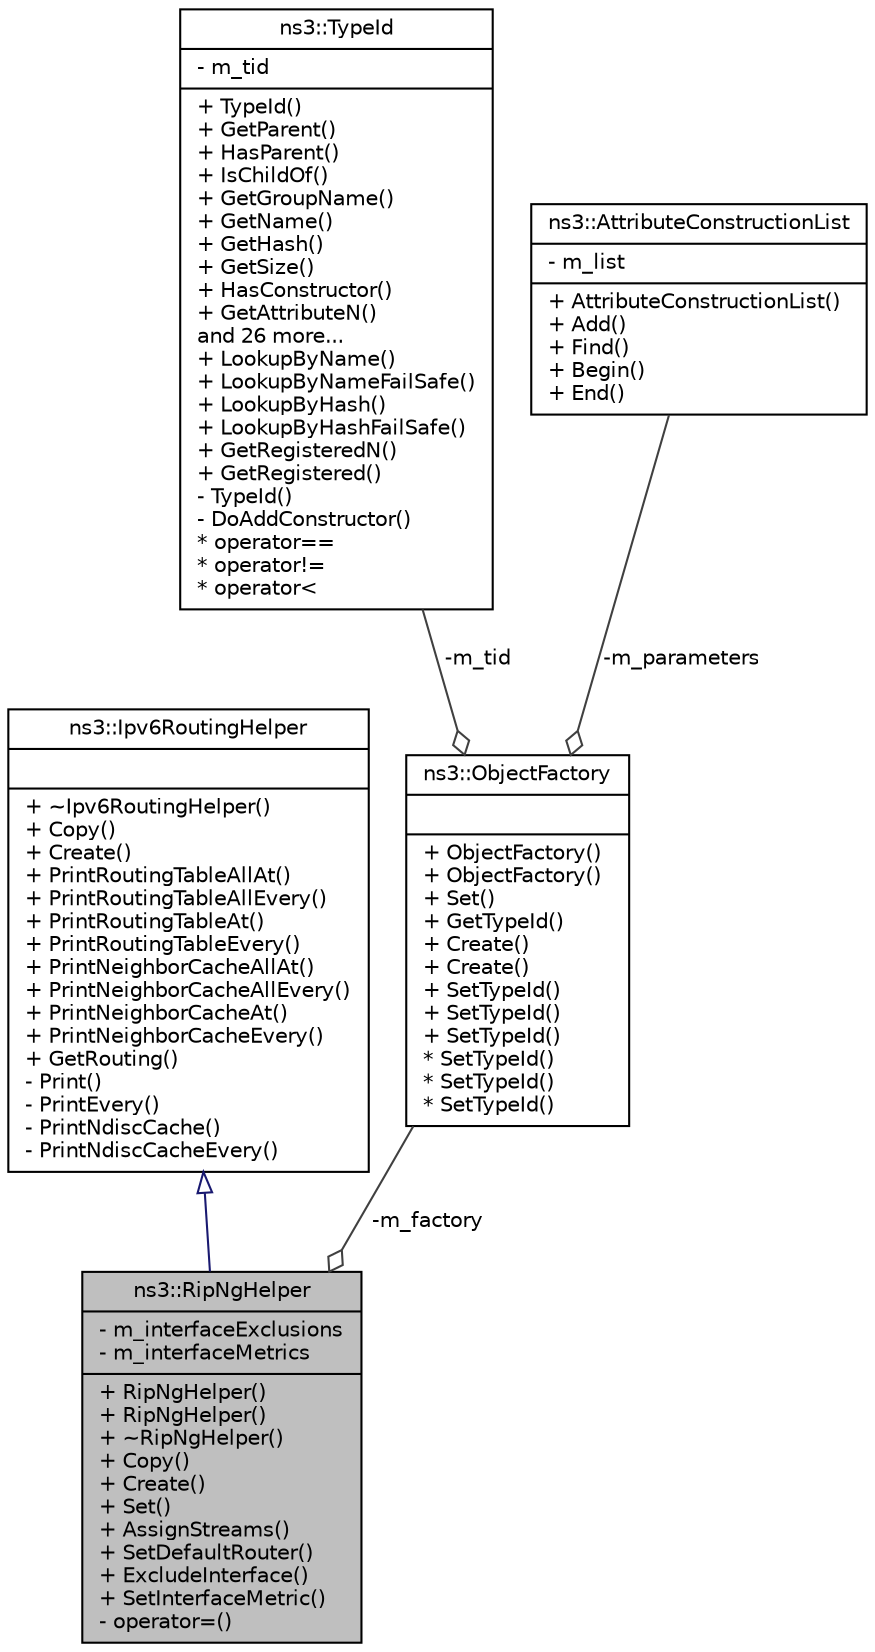 digraph "ns3::RipNgHelper"
{
  edge [fontname="Helvetica",fontsize="10",labelfontname="Helvetica",labelfontsize="10"];
  node [fontname="Helvetica",fontsize="10",shape=record];
  Node1 [label="{ns3::RipNgHelper\n|- m_interfaceExclusions\l- m_interfaceMetrics\l|+ RipNgHelper()\l+ RipNgHelper()\l+ ~RipNgHelper()\l+ Copy()\l+ Create()\l+ Set()\l+ AssignStreams()\l+ SetDefaultRouter()\l+ ExcludeInterface()\l+ SetInterfaceMetric()\l- operator=()\l}",height=0.2,width=0.4,color="black", fillcolor="grey75", style="filled", fontcolor="black"];
  Node2 -> Node1 [dir="back",color="midnightblue",fontsize="10",style="solid",arrowtail="onormal"];
  Node2 [label="{ns3::Ipv6RoutingHelper\n||+ ~Ipv6RoutingHelper()\l+ Copy()\l+ Create()\l+ PrintRoutingTableAllAt()\l+ PrintRoutingTableAllEvery()\l+ PrintRoutingTableAt()\l+ PrintRoutingTableEvery()\l+ PrintNeighborCacheAllAt()\l+ PrintNeighborCacheAllEvery()\l+ PrintNeighborCacheAt()\l+ PrintNeighborCacheEvery()\l+ GetRouting()\l- Print()\l- PrintEvery()\l- PrintNdiscCache()\l- PrintNdiscCacheEvery()\l}",height=0.2,width=0.4,color="black", fillcolor="white", style="filled",URL="$d1/d7a/classns3_1_1Ipv6RoutingHelper.html",tooltip="A factory to create ns3::Ipv6RoutingProtocol objects. "];
  Node3 -> Node1 [color="grey25",fontsize="10",style="solid",label=" -m_factory" ,arrowhead="odiamond"];
  Node3 [label="{ns3::ObjectFactory\n||+ ObjectFactory()\l+ ObjectFactory()\l+ Set()\l+ GetTypeId()\l+ Create()\l+ Create()\l+ SetTypeId()\l+ SetTypeId()\l+ SetTypeId()\l* SetTypeId()\l* SetTypeId()\l* SetTypeId()\l}",height=0.2,width=0.4,color="black", fillcolor="white", style="filled",URL="$d5/d0d/classns3_1_1ObjectFactory.html",tooltip="Instantiate subclasses of ns3::Object. "];
  Node4 -> Node3 [color="grey25",fontsize="10",style="solid",label=" -m_tid" ,arrowhead="odiamond"];
  Node4 [label="{ns3::TypeId\n|- m_tid\l|+ TypeId()\l+ GetParent()\l+ HasParent()\l+ IsChildOf()\l+ GetGroupName()\l+ GetName()\l+ GetHash()\l+ GetSize()\l+ HasConstructor()\l+ GetAttributeN()\land 26 more...\l+ LookupByName()\l+ LookupByNameFailSafe()\l+ LookupByHash()\l+ LookupByHashFailSafe()\l+ GetRegisteredN()\l+ GetRegistered()\l- TypeId()\l- DoAddConstructor()\l* operator==\l* operator!=\l* operator\<\l}",height=0.2,width=0.4,color="black", fillcolor="white", style="filled",URL="$d6/d11/classns3_1_1TypeId.html",tooltip="a unique identifier for an interface. "];
  Node5 -> Node3 [color="grey25",fontsize="10",style="solid",label=" -m_parameters" ,arrowhead="odiamond"];
  Node5 [label="{ns3::AttributeConstructionList\n|- m_list\l|+ AttributeConstructionList()\l+ Add()\l+ Find()\l+ Begin()\l+ End()\l}",height=0.2,width=0.4,color="black", fillcolor="white", style="filled",URL="$d3/df3/classns3_1_1AttributeConstructionList.html"];
}
